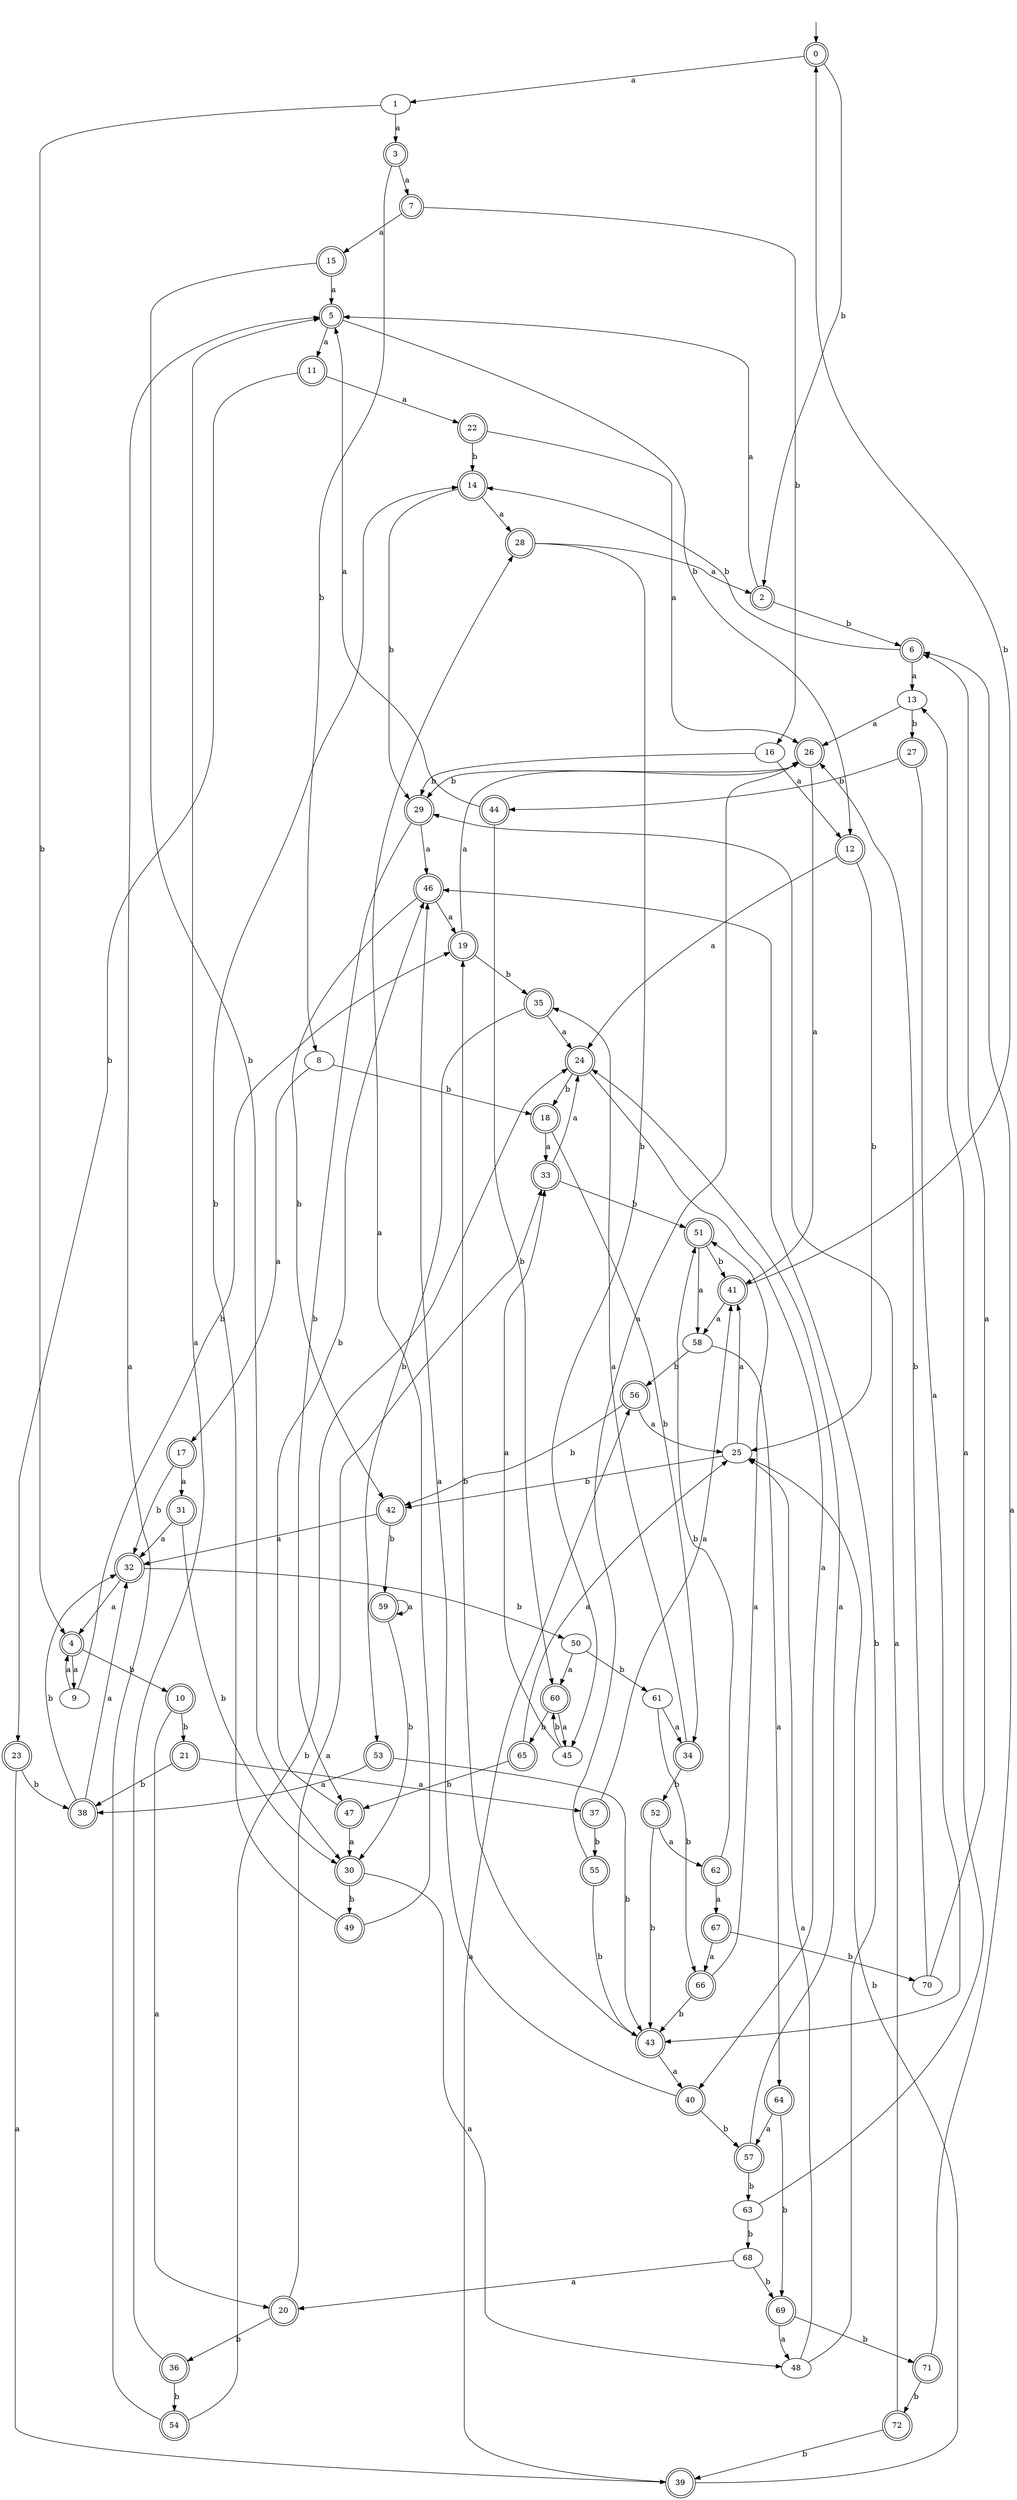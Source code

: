 digraph RandomDFA {
  __start0 [label="", shape=none];
  __start0 -> 0 [label=""];
  0 [shape=circle] [shape=doublecircle]
  0 -> 1 [label="a"]
  0 -> 2 [label="b"]
  1
  1 -> 3 [label="a"]
  1 -> 4 [label="b"]
  2 [shape=doublecircle]
  2 -> 5 [label="a"]
  2 -> 6 [label="b"]
  3 [shape=doublecircle]
  3 -> 7 [label="a"]
  3 -> 8 [label="b"]
  4 [shape=doublecircle]
  4 -> 9 [label="a"]
  4 -> 10 [label="b"]
  5 [shape=doublecircle]
  5 -> 11 [label="a"]
  5 -> 12 [label="b"]
  6 [shape=doublecircle]
  6 -> 13 [label="a"]
  6 -> 14 [label="b"]
  7 [shape=doublecircle]
  7 -> 15 [label="a"]
  7 -> 16 [label="b"]
  8
  8 -> 17 [label="a"]
  8 -> 18 [label="b"]
  9
  9 -> 4 [label="a"]
  9 -> 19 [label="b"]
  10 [shape=doublecircle]
  10 -> 20 [label="a"]
  10 -> 21 [label="b"]
  11 [shape=doublecircle]
  11 -> 22 [label="a"]
  11 -> 23 [label="b"]
  12 [shape=doublecircle]
  12 -> 24 [label="a"]
  12 -> 25 [label="b"]
  13
  13 -> 26 [label="a"]
  13 -> 27 [label="b"]
  14 [shape=doublecircle]
  14 -> 28 [label="a"]
  14 -> 29 [label="b"]
  15 [shape=doublecircle]
  15 -> 5 [label="a"]
  15 -> 30 [label="b"]
  16
  16 -> 12 [label="a"]
  16 -> 29 [label="b"]
  17 [shape=doublecircle]
  17 -> 31 [label="a"]
  17 -> 32 [label="b"]
  18 [shape=doublecircle]
  18 -> 33 [label="a"]
  18 -> 34 [label="b"]
  19 [shape=doublecircle]
  19 -> 26 [label="a"]
  19 -> 35 [label="b"]
  20 [shape=doublecircle]
  20 -> 33 [label="a"]
  20 -> 36 [label="b"]
  21 [shape=doublecircle]
  21 -> 37 [label="a"]
  21 -> 38 [label="b"]
  22 [shape=doublecircle]
  22 -> 26 [label="a"]
  22 -> 14 [label="b"]
  23 [shape=doublecircle]
  23 -> 39 [label="a"]
  23 -> 38 [label="b"]
  24 [shape=doublecircle]
  24 -> 40 [label="a"]
  24 -> 18 [label="b"]
  25
  25 -> 41 [label="a"]
  25 -> 42 [label="b"]
  26 [shape=doublecircle]
  26 -> 41 [label="a"]
  26 -> 29 [label="b"]
  27 [shape=doublecircle]
  27 -> 43 [label="a"]
  27 -> 44 [label="b"]
  28 [shape=doublecircle]
  28 -> 2 [label="a"]
  28 -> 45 [label="b"]
  29 [shape=doublecircle]
  29 -> 46 [label="a"]
  29 -> 47 [label="b"]
  30 [shape=doublecircle]
  30 -> 48 [label="a"]
  30 -> 49 [label="b"]
  31 [shape=doublecircle]
  31 -> 32 [label="a"]
  31 -> 30 [label="b"]
  32 [shape=doublecircle]
  32 -> 4 [label="a"]
  32 -> 50 [label="b"]
  33 [shape=doublecircle]
  33 -> 24 [label="a"]
  33 -> 51 [label="b"]
  34 [shape=doublecircle]
  34 -> 35 [label="a"]
  34 -> 52 [label="b"]
  35 [shape=doublecircle]
  35 -> 24 [label="a"]
  35 -> 53 [label="b"]
  36 [shape=doublecircle]
  36 -> 5 [label="a"]
  36 -> 54 [label="b"]
  37 [shape=doublecircle]
  37 -> 41 [label="a"]
  37 -> 55 [label="b"]
  38 [shape=doublecircle]
  38 -> 32 [label="a"]
  38 -> 32 [label="b"]
  39 [shape=doublecircle]
  39 -> 56 [label="a"]
  39 -> 25 [label="b"]
  40 [shape=doublecircle]
  40 -> 46 [label="a"]
  40 -> 57 [label="b"]
  41 [shape=doublecircle]
  41 -> 58 [label="a"]
  41 -> 0 [label="b"]
  42 [shape=doublecircle]
  42 -> 32 [label="a"]
  42 -> 59 [label="b"]
  43 [shape=doublecircle]
  43 -> 40 [label="a"]
  43 -> 19 [label="b"]
  44 [shape=doublecircle]
  44 -> 5 [label="a"]
  44 -> 60 [label="b"]
  45
  45 -> 33 [label="a"]
  45 -> 60 [label="b"]
  46 [shape=doublecircle]
  46 -> 19 [label="a"]
  46 -> 42 [label="b"]
  47 [shape=doublecircle]
  47 -> 30 [label="a"]
  47 -> 46 [label="b"]
  48
  48 -> 25 [label="a"]
  48 -> 46 [label="b"]
  49 [shape=doublecircle]
  49 -> 28 [label="a"]
  49 -> 14 [label="b"]
  50
  50 -> 60 [label="a"]
  50 -> 61 [label="b"]
  51 [shape=doublecircle]
  51 -> 58 [label="a"]
  51 -> 41 [label="b"]
  52 [shape=doublecircle]
  52 -> 62 [label="a"]
  52 -> 43 [label="b"]
  53 [shape=doublecircle]
  53 -> 38 [label="a"]
  53 -> 43 [label="b"]
  54 [shape=doublecircle]
  54 -> 5 [label="a"]
  54 -> 24 [label="b"]
  55 [shape=doublecircle]
  55 -> 26 [label="a"]
  55 -> 43 [label="b"]
  56 [shape=doublecircle]
  56 -> 25 [label="a"]
  56 -> 42 [label="b"]
  57 [shape=doublecircle]
  57 -> 24 [label="a"]
  57 -> 63 [label="b"]
  58
  58 -> 64 [label="a"]
  58 -> 56 [label="b"]
  59 [shape=doublecircle]
  59 -> 59 [label="a"]
  59 -> 30 [label="b"]
  60 [shape=doublecircle]
  60 -> 45 [label="a"]
  60 -> 65 [label="b"]
  61
  61 -> 34 [label="a"]
  61 -> 66 [label="b"]
  62 [shape=doublecircle]
  62 -> 67 [label="a"]
  62 -> 51 [label="b"]
  63
  63 -> 13 [label="a"]
  63 -> 68 [label="b"]
  64 [shape=doublecircle]
  64 -> 57 [label="a"]
  64 -> 69 [label="b"]
  65 [shape=doublecircle]
  65 -> 25 [label="a"]
  65 -> 47 [label="b"]
  66 [shape=doublecircle]
  66 -> 51 [label="a"]
  66 -> 43 [label="b"]
  67 [shape=doublecircle]
  67 -> 66 [label="a"]
  67 -> 70 [label="b"]
  68
  68 -> 20 [label="a"]
  68 -> 69 [label="b"]
  69 [shape=doublecircle]
  69 -> 48 [label="a"]
  69 -> 71 [label="b"]
  70
  70 -> 6 [label="a"]
  70 -> 26 [label="b"]
  71 [shape=doublecircle]
  71 -> 6 [label="a"]
  71 -> 72 [label="b"]
  72 [shape=doublecircle]
  72 -> 29 [label="a"]
  72 -> 39 [label="b"]
}
